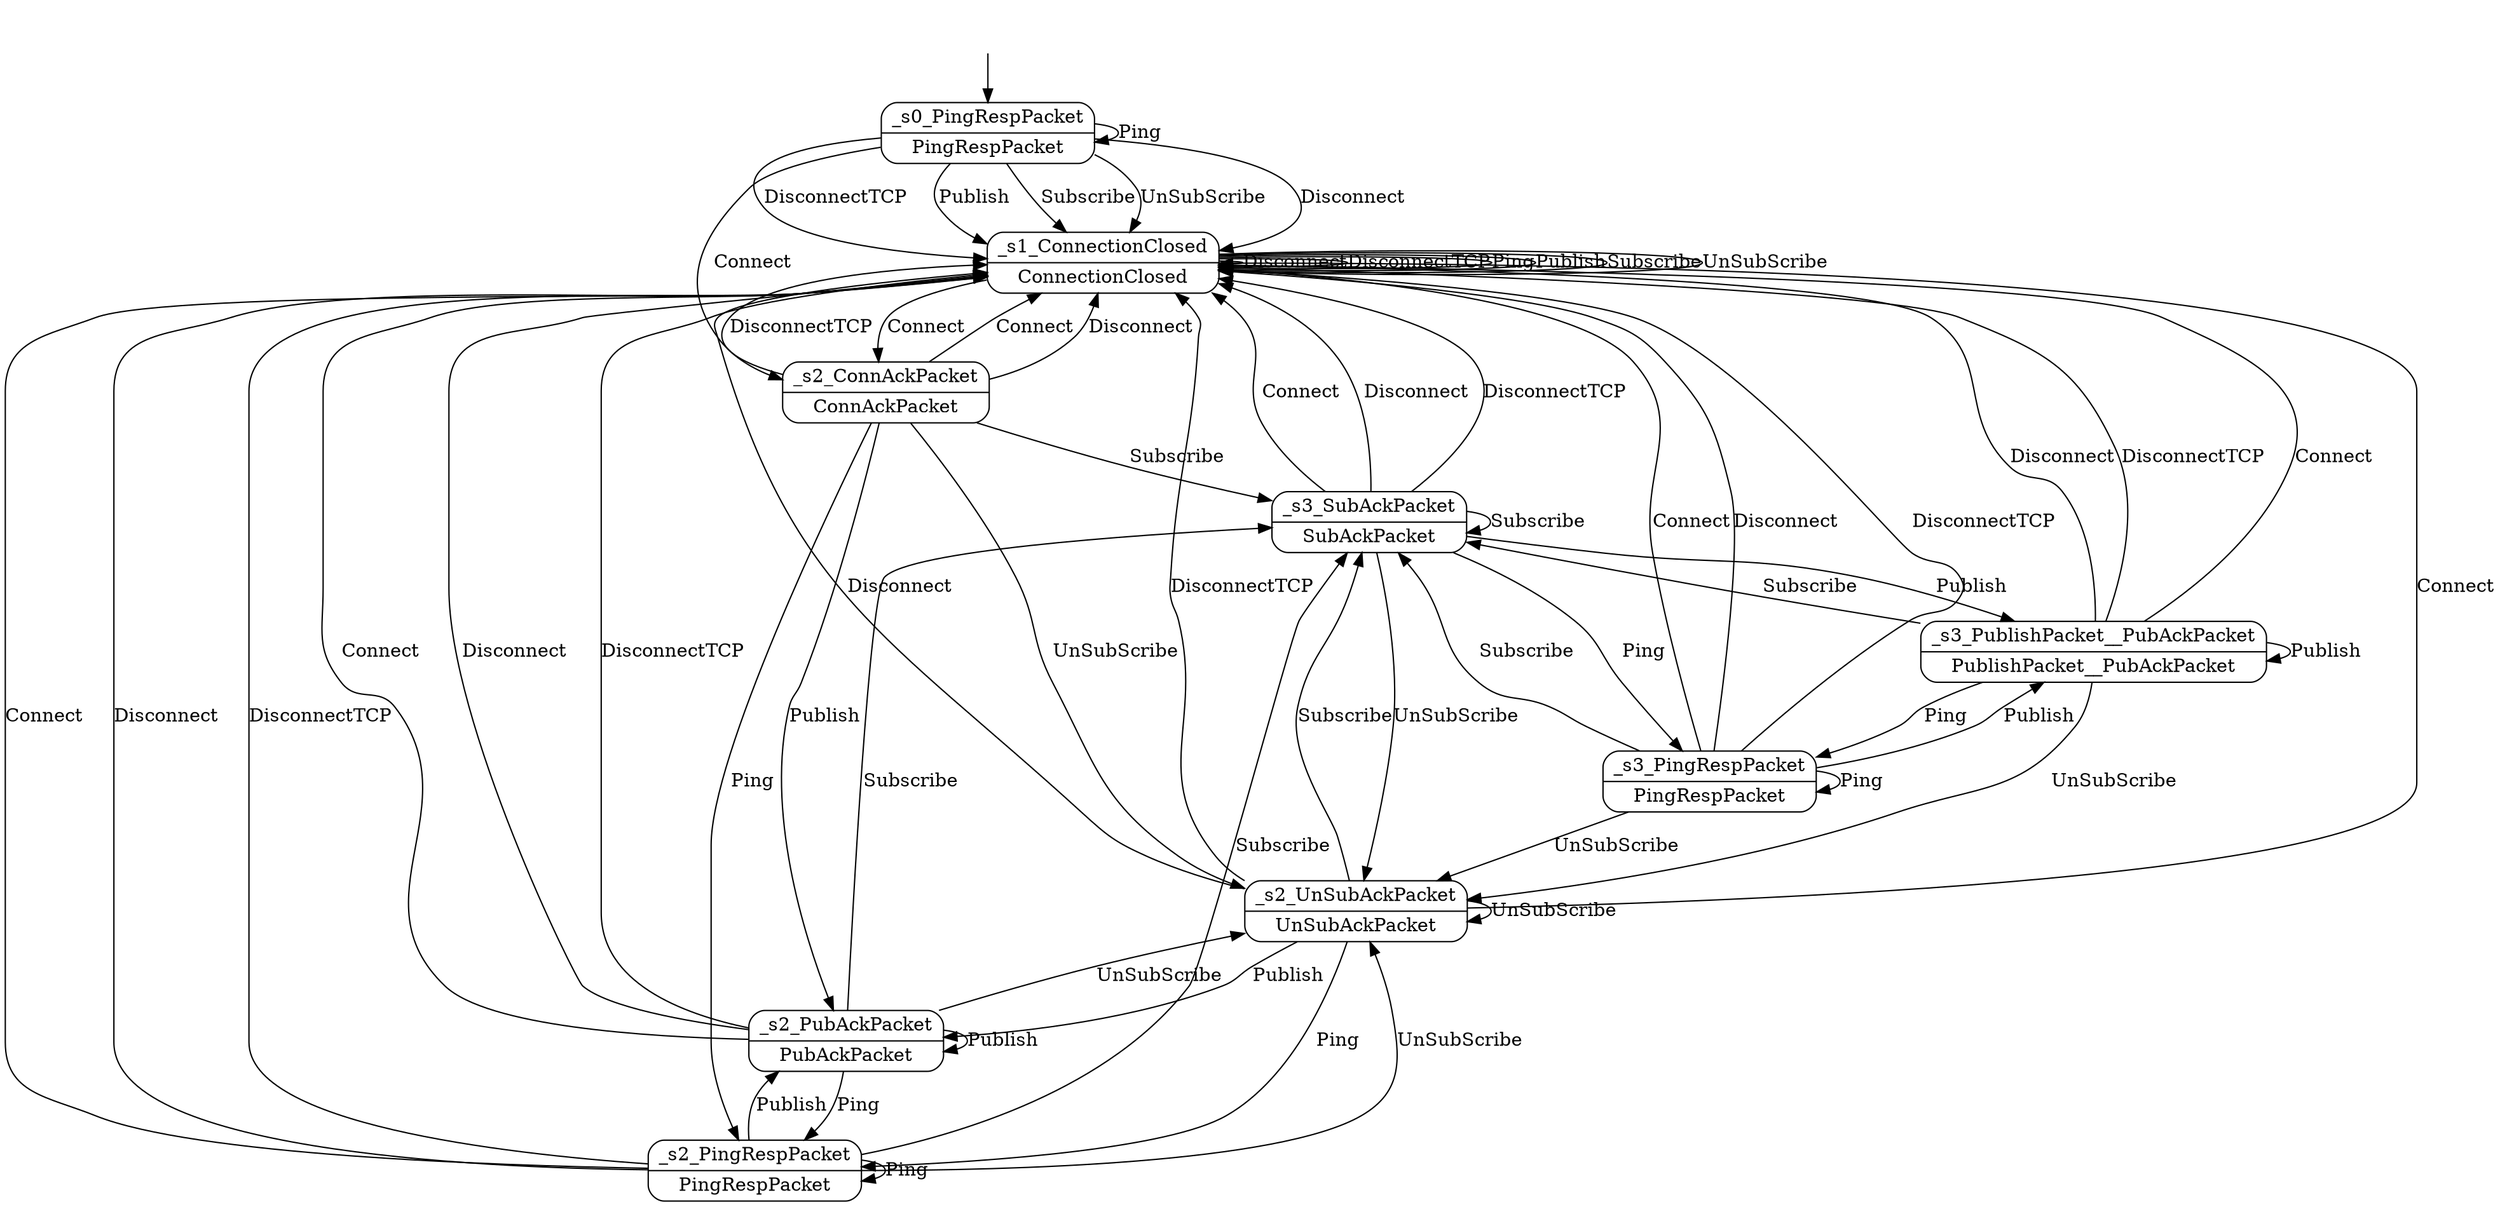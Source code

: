 digraph g {

    __start0 [label="" shape="none"]
    __start0 -> _s0_PingRespPacket

    _s0_PingRespPacket [label="{ _s0_PingRespPacket | PingRespPacket }" shape="record" style="rounded"]
    _s1_ConnectionClosed [label="{ _s1_ConnectionClosed | ConnectionClosed }" shape="record" style="rounded"]
    _s2_ConnAckPacket [label="{ _s2_ConnAckPacket | ConnAckPacket }" shape="record" style="rounded"]
    _s2_PingRespPacket [label="{ _s2_PingRespPacket | PingRespPacket }" shape="record" style="rounded"]
    _s2_PubAckPacket [label="{ _s2_PubAckPacket | PubAckPacket }" shape="record" style="rounded"]
    _s2_UnSubAckPacket [label="{ _s2_UnSubAckPacket | UnSubAckPacket }" shape="record" style="rounded"]
    _s3_PingRespPacket [label="{ _s3_PingRespPacket | PingRespPacket }" shape="record" style="rounded"]
    _s3_PublishPacket__PubAckPacket [label="{ _s3_PublishPacket__PubAckPacket | PublishPacket__PubAckPacket }" shape="record" style="rounded"]
    _s3_SubAckPacket [label="{ _s3_SubAckPacket | SubAckPacket }" shape="record" style="rounded"]

    _s0_PingRespPacket -> _s0_PingRespPacket  [label="Ping"]
    _s0_PingRespPacket -> _s1_ConnectionClosed  [label="Disconnect"]
    _s0_PingRespPacket -> _s1_ConnectionClosed  [label="DisconnectTCP"]
    _s0_PingRespPacket -> _s1_ConnectionClosed  [label="Publish"]
    _s0_PingRespPacket -> _s1_ConnectionClosed  [label="Subscribe"]
    _s0_PingRespPacket -> _s1_ConnectionClosed  [label="UnSubScribe"]
    _s0_PingRespPacket -> _s2_ConnAckPacket  [label="Connect"]
    _s1_ConnectionClosed -> _s1_ConnectionClosed  [label="Disconnect"]
    _s1_ConnectionClosed -> _s1_ConnectionClosed  [label="DisconnectTCP"]
    _s1_ConnectionClosed -> _s1_ConnectionClosed  [label="Ping"]
    _s1_ConnectionClosed -> _s1_ConnectionClosed  [label="Publish"]
    _s1_ConnectionClosed -> _s1_ConnectionClosed  [label="Subscribe"]
    _s1_ConnectionClosed -> _s1_ConnectionClosed  [label="UnSubScribe"]
    _s1_ConnectionClosed -> _s2_ConnAckPacket  [label="Connect"]
    _s2_ConnAckPacket -> _s1_ConnectionClosed  [label="Connect"]
    _s2_ConnAckPacket -> _s1_ConnectionClosed  [label="Disconnect"]
    _s2_ConnAckPacket -> _s1_ConnectionClosed  [label="DisconnectTCP"]
    _s2_ConnAckPacket -> _s2_PingRespPacket  [label="Ping"]
    _s2_ConnAckPacket -> _s2_PubAckPacket  [label="Publish"]
    _s2_ConnAckPacket -> _s2_UnSubAckPacket  [label="UnSubScribe"]
    _s2_ConnAckPacket -> _s3_SubAckPacket  [label="Subscribe"]
    _s2_PingRespPacket -> _s1_ConnectionClosed  [label="Connect"]
    _s2_PingRespPacket -> _s1_ConnectionClosed  [label="Disconnect"]
    _s2_PingRespPacket -> _s1_ConnectionClosed  [label="DisconnectTCP"]
    _s2_PingRespPacket -> _s2_PingRespPacket  [label="Ping"]
    _s2_PingRespPacket -> _s2_PubAckPacket  [label="Publish"]
    _s2_PingRespPacket -> _s2_UnSubAckPacket  [label="UnSubScribe"]
    _s2_PingRespPacket -> _s3_SubAckPacket  [label="Subscribe"]
    _s2_PubAckPacket -> _s1_ConnectionClosed  [label="Connect"]
    _s2_PubAckPacket -> _s1_ConnectionClosed  [label="Disconnect"]
    _s2_PubAckPacket -> _s1_ConnectionClosed  [label="DisconnectTCP"]
    _s2_PubAckPacket -> _s2_PingRespPacket  [label="Ping"]
    _s2_PubAckPacket -> _s2_PubAckPacket  [label="Publish"]
    _s2_PubAckPacket -> _s2_UnSubAckPacket  [label="UnSubScribe"]
    _s2_PubAckPacket -> _s3_SubAckPacket  [label="Subscribe"]
    _s2_UnSubAckPacket -> _s1_ConnectionClosed  [label="Connect"]
    _s2_UnSubAckPacket -> _s1_ConnectionClosed  [label="Disconnect"]
    _s2_UnSubAckPacket -> _s1_ConnectionClosed  [label="DisconnectTCP"]
    _s2_UnSubAckPacket -> _s2_PingRespPacket  [label="Ping"]
    _s2_UnSubAckPacket -> _s2_PubAckPacket  [label="Publish"]
    _s2_UnSubAckPacket -> _s2_UnSubAckPacket  [label="UnSubScribe"]
    _s2_UnSubAckPacket -> _s3_SubAckPacket  [label="Subscribe"]
    _s3_PingRespPacket -> _s1_ConnectionClosed  [label="Connect"]
    _s3_PingRespPacket -> _s1_ConnectionClosed  [label="Disconnect"]
    _s3_PingRespPacket -> _s1_ConnectionClosed  [label="DisconnectTCP"]
    _s3_PingRespPacket -> _s2_UnSubAckPacket  [label="UnSubScribe"]
    _s3_PingRespPacket -> _s3_PingRespPacket  [label="Ping"]
    _s3_PingRespPacket -> _s3_PublishPacket__PubAckPacket  [label="Publish"]
    _s3_PingRespPacket -> _s3_SubAckPacket  [label="Subscribe"]
    _s3_PublishPacket__PubAckPacket -> _s1_ConnectionClosed  [label="Connect"]
    _s3_PublishPacket__PubAckPacket -> _s1_ConnectionClosed  [label="Disconnect"]
    _s3_PublishPacket__PubAckPacket -> _s1_ConnectionClosed  [label="DisconnectTCP"]
    _s3_PublishPacket__PubAckPacket -> _s2_UnSubAckPacket  [label="UnSubScribe"]
    _s3_PublishPacket__PubAckPacket -> _s3_PingRespPacket  [label="Ping"]
    _s3_PublishPacket__PubAckPacket -> _s3_PublishPacket__PubAckPacket  [label="Publish"]
    _s3_PublishPacket__PubAckPacket -> _s3_SubAckPacket  [label="Subscribe"]
    _s3_SubAckPacket -> _s1_ConnectionClosed  [label="Connect"]
    _s3_SubAckPacket -> _s1_ConnectionClosed  [label="Disconnect"]
    _s3_SubAckPacket -> _s1_ConnectionClosed  [label="DisconnectTCP"]
    _s3_SubAckPacket -> _s2_UnSubAckPacket  [label="UnSubScribe"]
    _s3_SubAckPacket -> _s3_PingRespPacket  [label="Ping"]
    _s3_SubAckPacket -> _s3_PublishPacket__PubAckPacket  [label="Publish"]
    _s3_SubAckPacket -> _s3_SubAckPacket  [label="Subscribe"]
}
